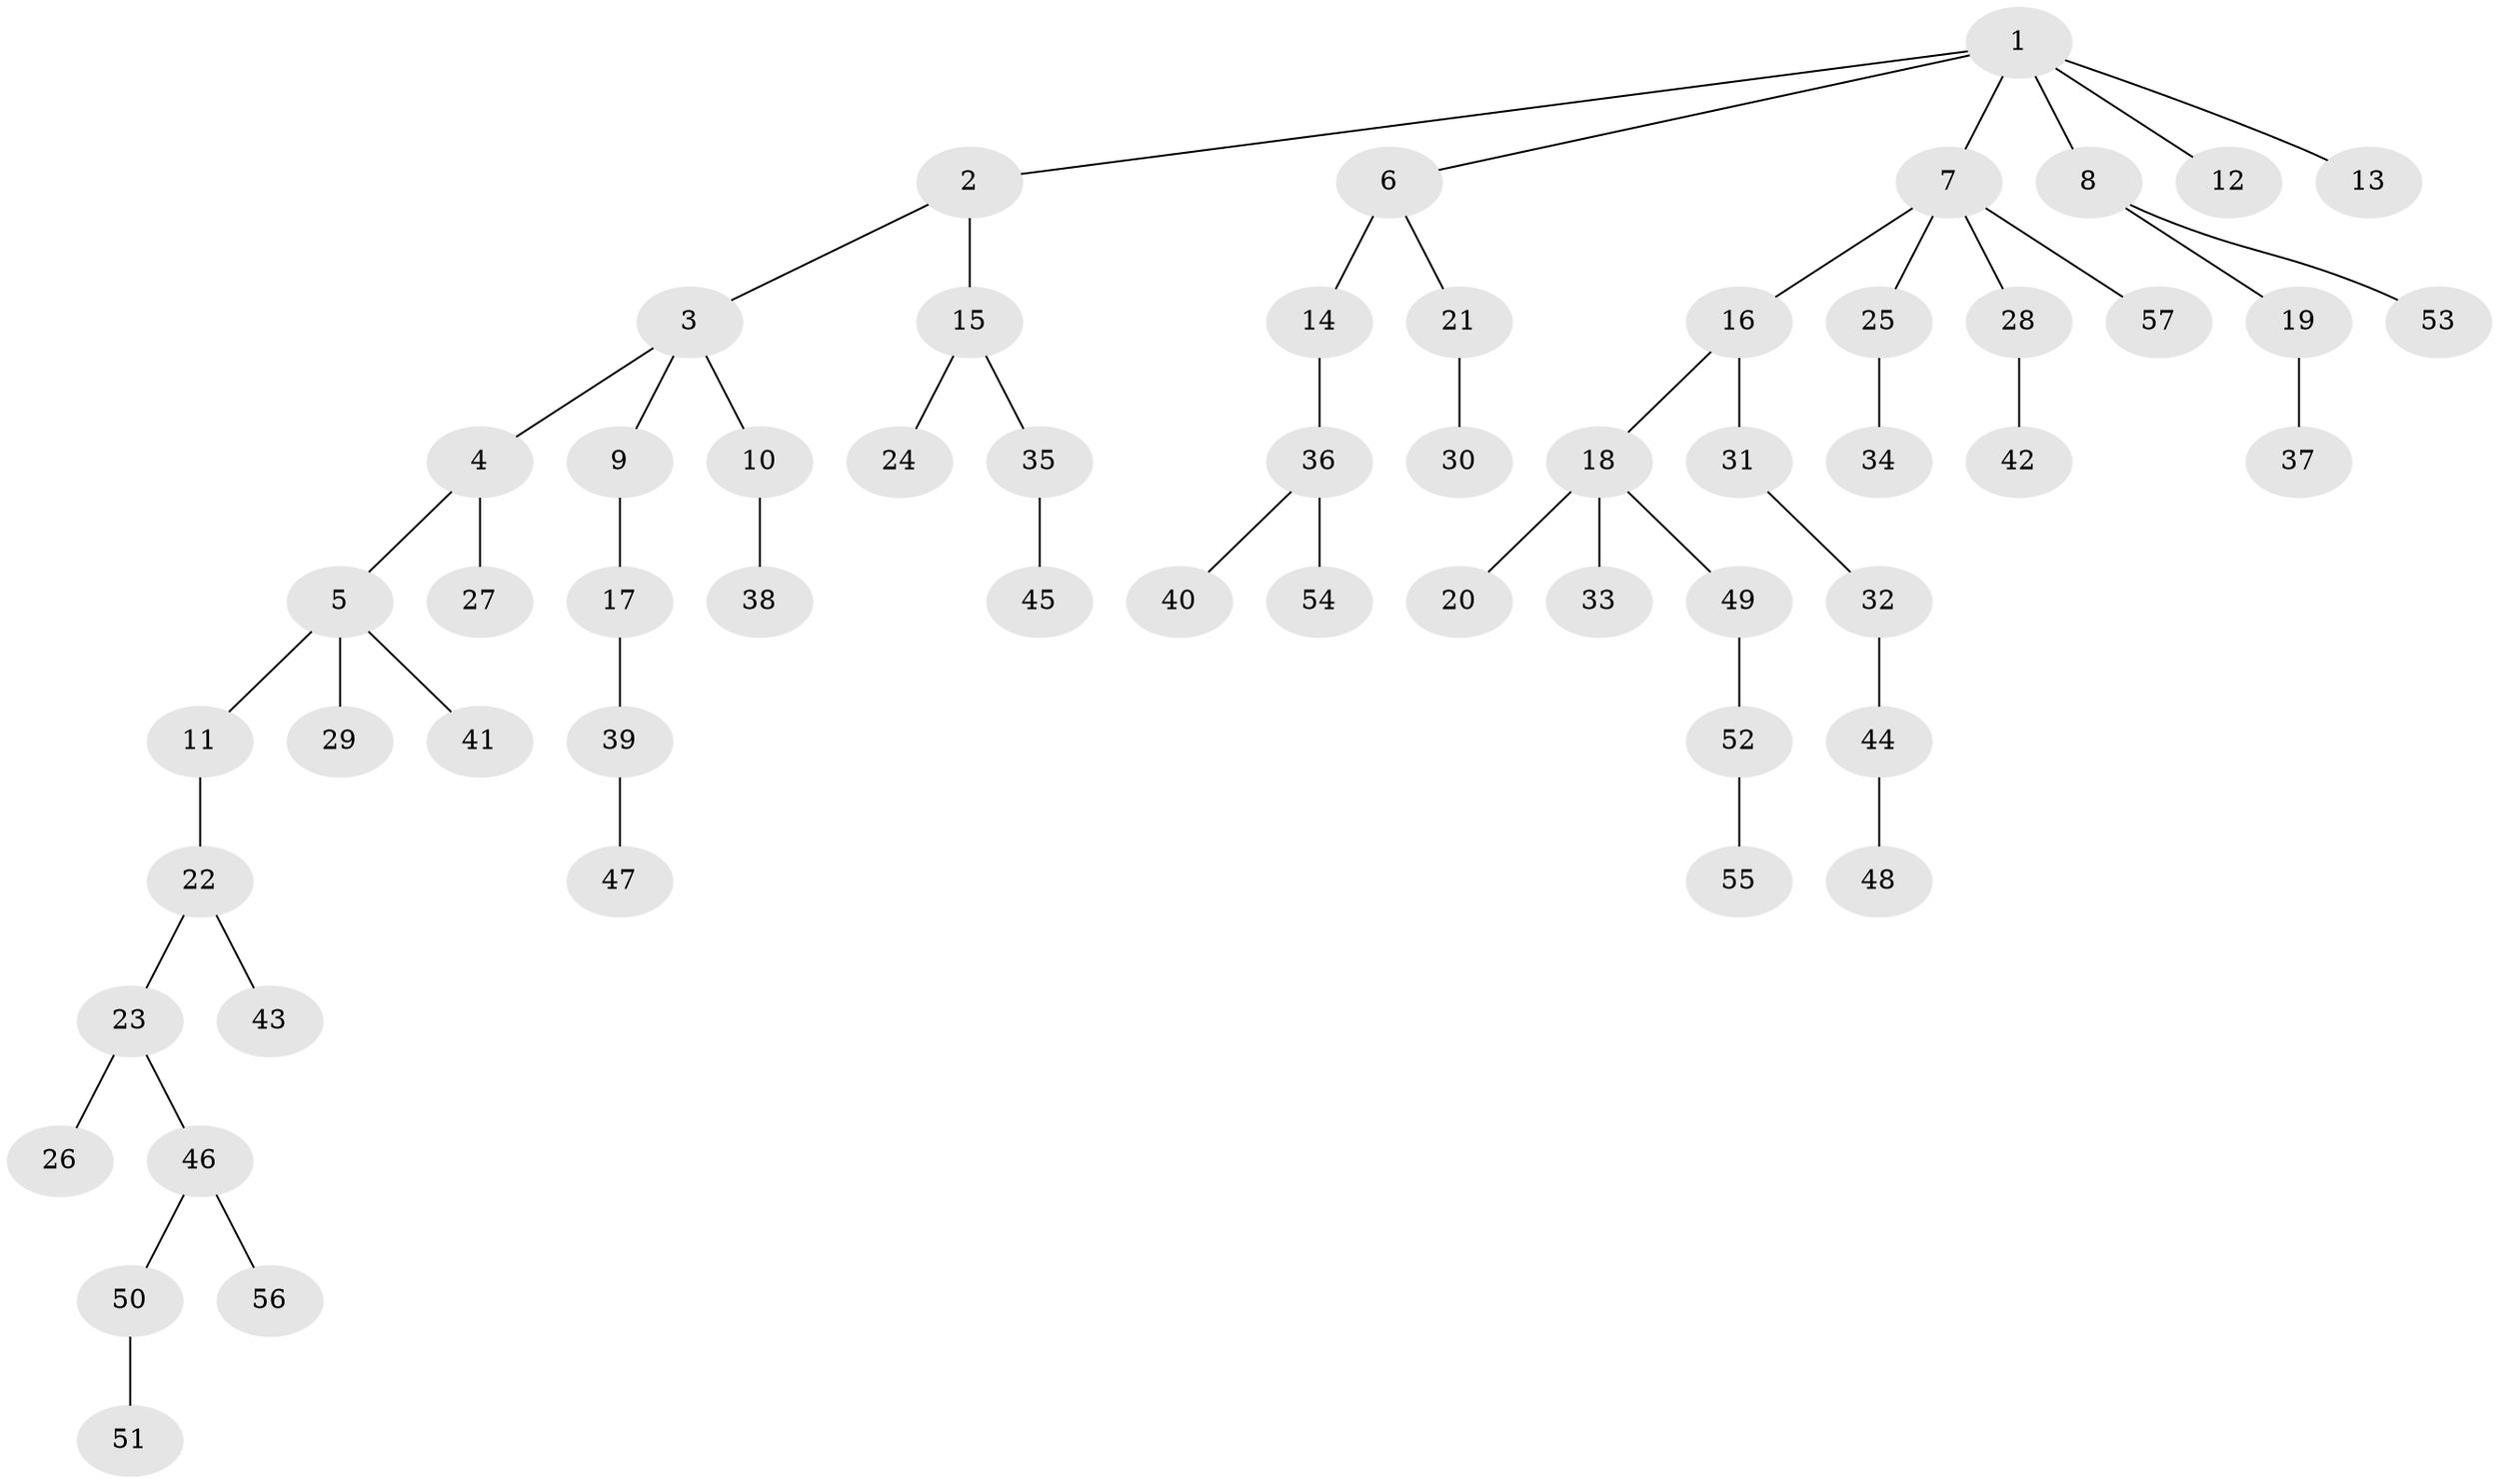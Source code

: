 // original degree distribution, {9: 0.007042253521126761, 4: 0.04225352112676056, 5: 0.035211267605633804, 6: 0.014084507042253521, 3: 0.14788732394366197, 7: 0.007042253521126761, 2: 0.20422535211267606, 1: 0.5352112676056338, 8: 0.007042253521126761}
// Generated by graph-tools (version 1.1) at 2025/52/03/04/25 22:52:03]
// undirected, 57 vertices, 56 edges
graph export_dot {
  node [color=gray90,style=filled];
  1;
  2;
  3;
  4;
  5;
  6;
  7;
  8;
  9;
  10;
  11;
  12;
  13;
  14;
  15;
  16;
  17;
  18;
  19;
  20;
  21;
  22;
  23;
  24;
  25;
  26;
  27;
  28;
  29;
  30;
  31;
  32;
  33;
  34;
  35;
  36;
  37;
  38;
  39;
  40;
  41;
  42;
  43;
  44;
  45;
  46;
  47;
  48;
  49;
  50;
  51;
  52;
  53;
  54;
  55;
  56;
  57;
  1 -- 2 [weight=1.0];
  1 -- 6 [weight=1.0];
  1 -- 7 [weight=1.0];
  1 -- 8 [weight=1.0];
  1 -- 12 [weight=1.0];
  1 -- 13 [weight=1.0];
  2 -- 3 [weight=1.0];
  2 -- 15 [weight=1.0];
  3 -- 4 [weight=1.0];
  3 -- 9 [weight=1.0];
  3 -- 10 [weight=1.0];
  4 -- 5 [weight=1.0];
  4 -- 27 [weight=1.0];
  5 -- 11 [weight=1.0];
  5 -- 29 [weight=1.0];
  5 -- 41 [weight=1.0];
  6 -- 14 [weight=2.0];
  6 -- 21 [weight=1.0];
  7 -- 16 [weight=1.0];
  7 -- 25 [weight=1.0];
  7 -- 28 [weight=1.0];
  7 -- 57 [weight=1.0];
  8 -- 19 [weight=1.0];
  8 -- 53 [weight=1.0];
  9 -- 17 [weight=1.0];
  10 -- 38 [weight=1.0];
  11 -- 22 [weight=5.0];
  14 -- 36 [weight=1.0];
  15 -- 24 [weight=1.0];
  15 -- 35 [weight=1.0];
  16 -- 18 [weight=1.0];
  16 -- 31 [weight=3.0];
  17 -- 39 [weight=1.0];
  18 -- 20 [weight=1.0];
  18 -- 33 [weight=1.0];
  18 -- 49 [weight=1.0];
  19 -- 37 [weight=1.0];
  21 -- 30 [weight=1.0];
  22 -- 23 [weight=1.0];
  22 -- 43 [weight=1.0];
  23 -- 26 [weight=1.0];
  23 -- 46 [weight=1.0];
  25 -- 34 [weight=1.0];
  28 -- 42 [weight=1.0];
  31 -- 32 [weight=1.0];
  32 -- 44 [weight=1.0];
  35 -- 45 [weight=4.0];
  36 -- 40 [weight=1.0];
  36 -- 54 [weight=1.0];
  39 -- 47 [weight=1.0];
  44 -- 48 [weight=1.0];
  46 -- 50 [weight=1.0];
  46 -- 56 [weight=1.0];
  49 -- 52 [weight=1.0];
  50 -- 51 [weight=1.0];
  52 -- 55 [weight=1.0];
}
